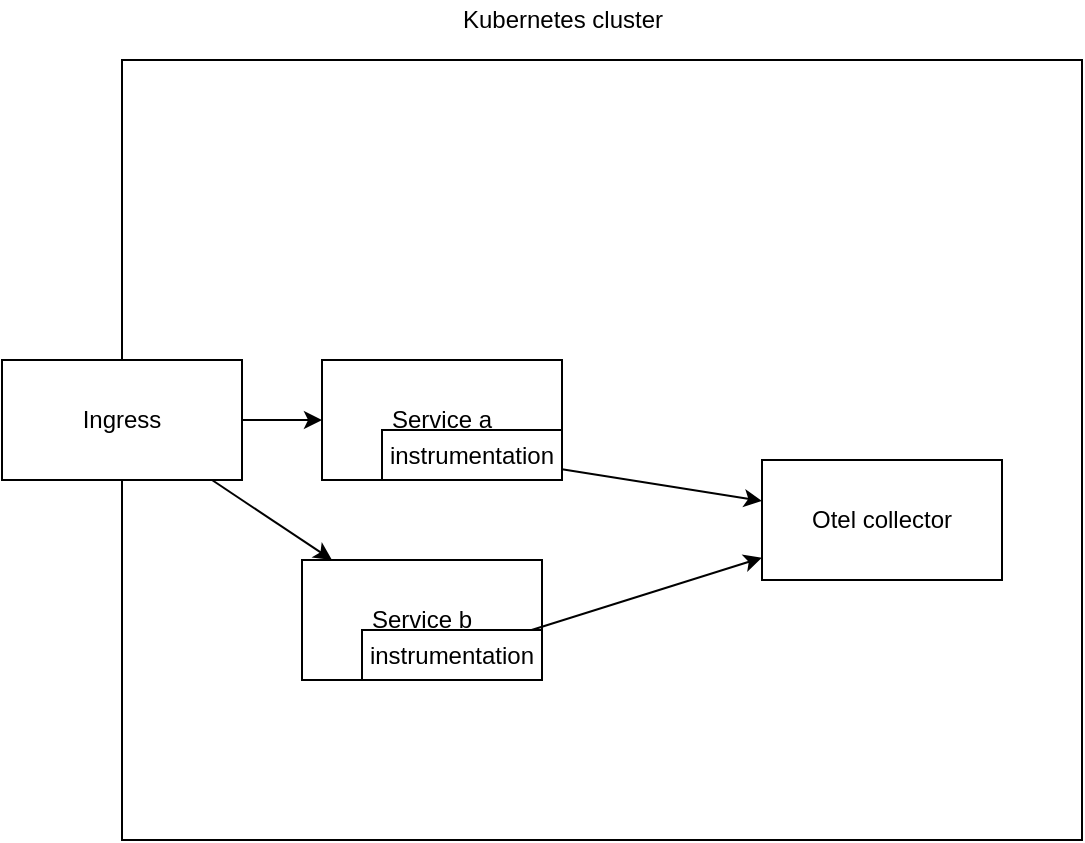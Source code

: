 <mxfile>
    <diagram id="oBFsTDqB57RYyLwrZGR-" name="Page-1">
        <mxGraphModel dx="1968" dy="495" grid="1" gridSize="10" guides="1" tooltips="1" connect="1" arrows="1" fold="1" page="1" pageScale="1" pageWidth="850" pageHeight="1100" math="0" shadow="0">
            <root>
                <mxCell id="0"/>
                <mxCell id="1" parent="0"/>
                <mxCell id="2" value="" style="rounded=0;whiteSpace=wrap;html=1;" vertex="1" parent="1">
                    <mxGeometry x="40" y="60" width="480" height="390" as="geometry"/>
                </mxCell>
                <mxCell id="3" value="Kubernetes cluster" style="text;html=1;align=center;verticalAlign=middle;resizable=0;points=[];autosize=1;strokeColor=none;fillColor=none;" vertex="1" parent="1">
                    <mxGeometry x="200" y="30" width="120" height="20" as="geometry"/>
                </mxCell>
                <mxCell id="8" style="edgeStyle=none;html=1;" edge="1" parent="1" source="4" target="6">
                    <mxGeometry relative="1" as="geometry"/>
                </mxCell>
                <mxCell id="9" style="edgeStyle=none;html=1;" edge="1" parent="1" source="4" target="5">
                    <mxGeometry relative="1" as="geometry"/>
                </mxCell>
                <mxCell id="4" value="Ingress" style="rounded=0;whiteSpace=wrap;html=1;" vertex="1" parent="1">
                    <mxGeometry x="-20" y="210" width="120" height="60" as="geometry"/>
                </mxCell>
                <mxCell id="5" value="Service b" style="rounded=0;whiteSpace=wrap;html=1;" vertex="1" parent="1">
                    <mxGeometry x="130" y="310" width="120" height="60" as="geometry"/>
                </mxCell>
                <mxCell id="6" value="Service a" style="rounded=0;whiteSpace=wrap;html=1;" vertex="1" parent="1">
                    <mxGeometry x="140" y="210" width="120" height="60" as="geometry"/>
                </mxCell>
                <mxCell id="10" value="Otel collector" style="rounded=0;whiteSpace=wrap;html=1;" vertex="1" parent="1">
                    <mxGeometry x="360" y="260" width="120" height="60" as="geometry"/>
                </mxCell>
                <mxCell id="14" style="edgeStyle=none;html=1;" edge="1" parent="1" source="11" target="10">
                    <mxGeometry relative="1" as="geometry"/>
                </mxCell>
                <mxCell id="11" value="instrumentation" style="rounded=0;whiteSpace=wrap;html=1;" vertex="1" parent="1">
                    <mxGeometry x="170" y="245" width="90" height="25" as="geometry"/>
                </mxCell>
                <mxCell id="13" style="edgeStyle=none;html=1;" edge="1" parent="1" source="12" target="10">
                    <mxGeometry relative="1" as="geometry"/>
                </mxCell>
                <mxCell id="12" value="instrumentation" style="rounded=0;whiteSpace=wrap;html=1;" vertex="1" parent="1">
                    <mxGeometry x="160" y="345" width="90" height="25" as="geometry"/>
                </mxCell>
            </root>
        </mxGraphModel>
    </diagram>
</mxfile>